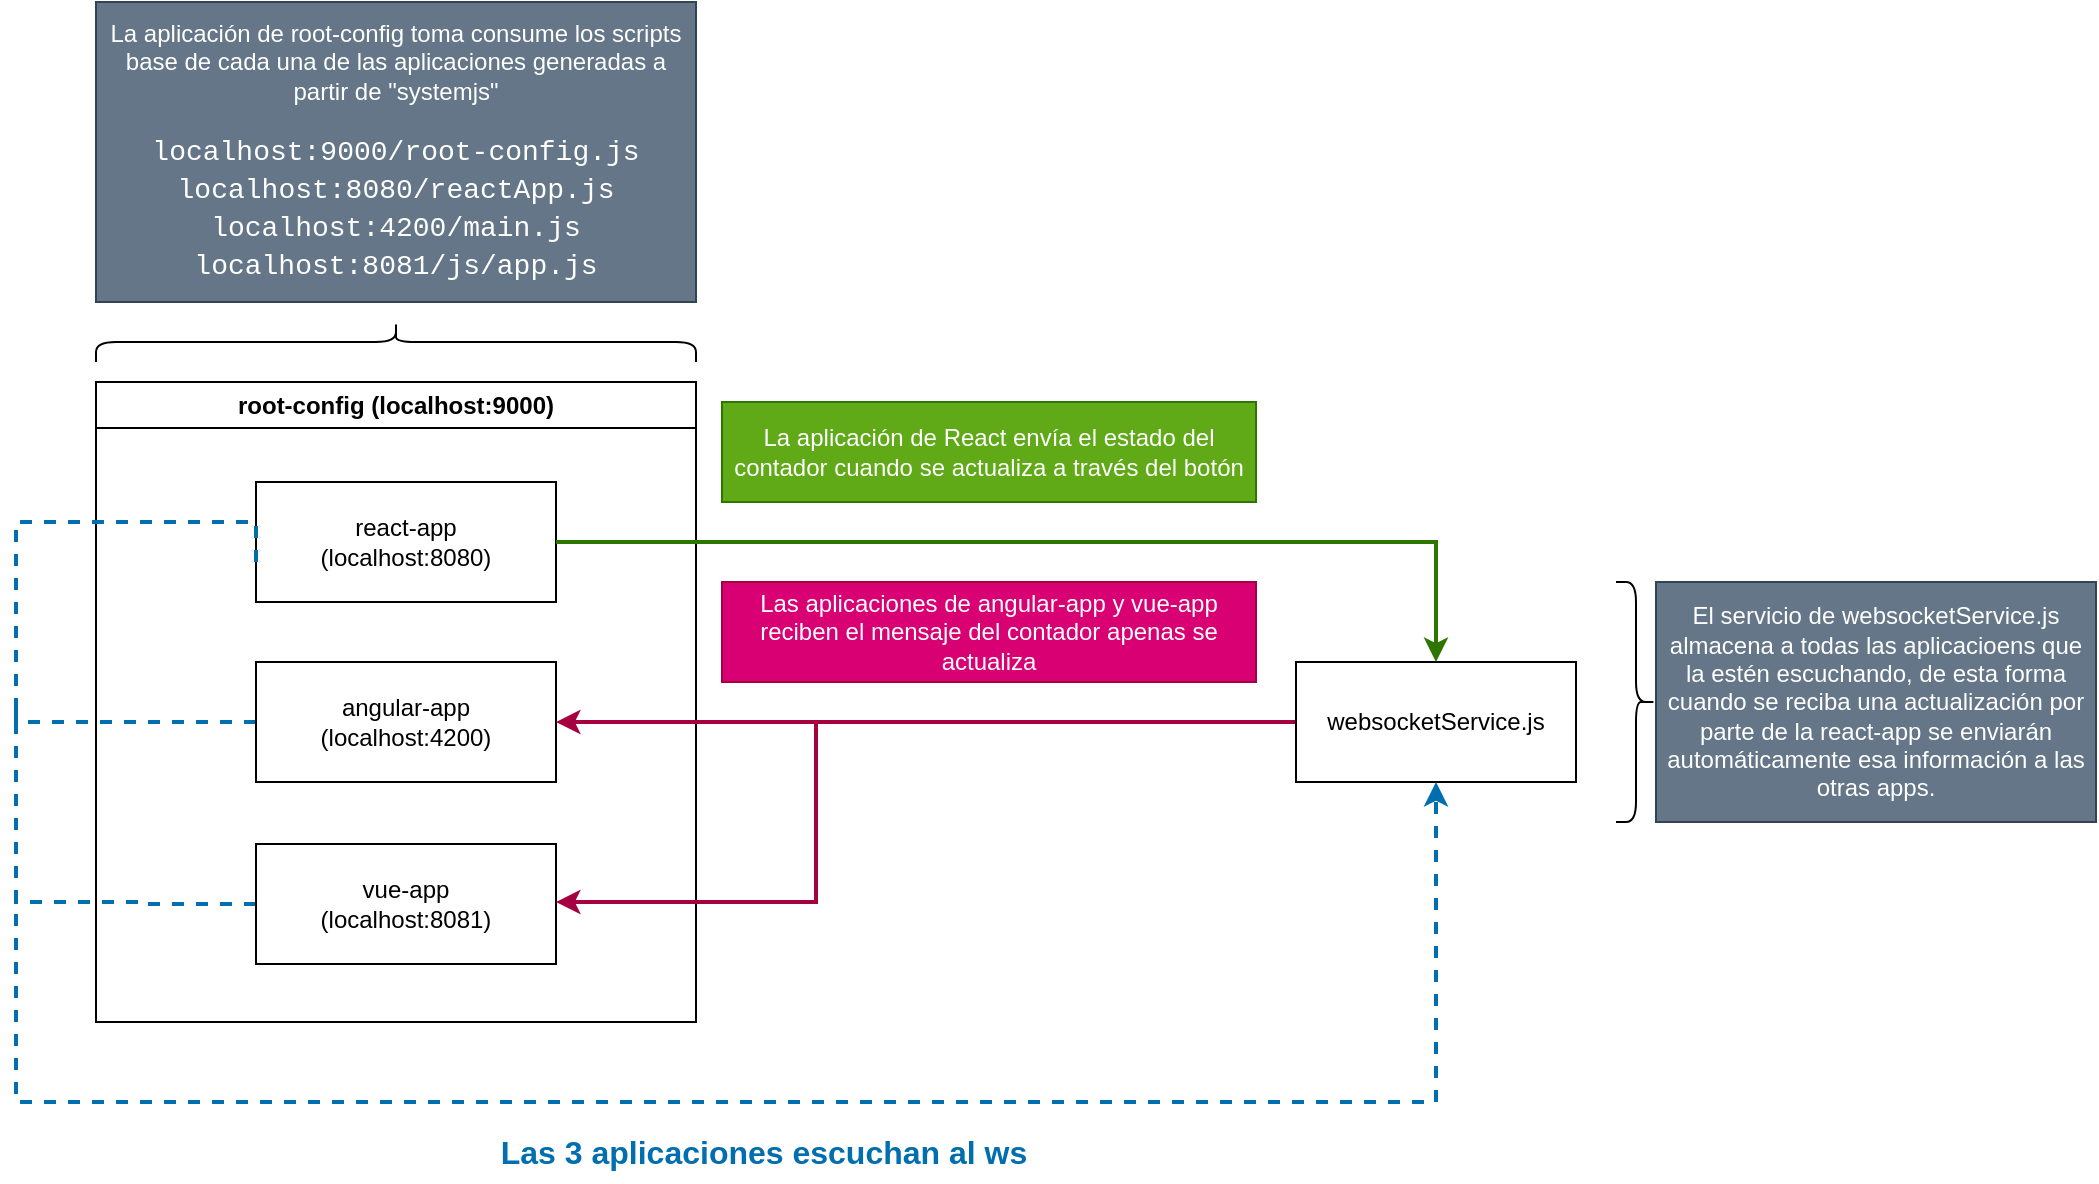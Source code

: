 <mxfile>
    <diagram name="Página-1" id="NR-jUbXNxlFBubLmtzdW">
        <mxGraphModel dx="1008" dy="1606" grid="1" gridSize="10" guides="1" tooltips="1" connect="1" arrows="1" fold="1" page="1" pageScale="1" pageWidth="827" pageHeight="1169" math="0" shadow="0">
            <root>
                <mxCell id="0"/>
                <mxCell id="1" parent="0"/>
                <mxCell id="XmWbMJ4j4ffJ6iV1jKb3-18" value="" style="group" parent="1" vertex="1" connectable="0">
                    <mxGeometry x="40" y="80" width="1040" height="400" as="geometry"/>
                </mxCell>
                <mxCell id="XmWbMJ4j4ffJ6iV1jKb3-1" value="root-config (localhost:9000)" style="swimlane;whiteSpace=wrap;html=1;" parent="XmWbMJ4j4ffJ6iV1jKb3-18" vertex="1">
                    <mxGeometry x="40" width="300" height="320" as="geometry"/>
                </mxCell>
                <mxCell id="XmWbMJ4j4ffJ6iV1jKb3-2" value="react-app&lt;br&gt;(localhost:8080)" style="rounded=0;whiteSpace=wrap;html=1;" parent="XmWbMJ4j4ffJ6iV1jKb3-1" vertex="1">
                    <mxGeometry x="80" y="50" width="150" height="60" as="geometry"/>
                </mxCell>
                <mxCell id="XmWbMJ4j4ffJ6iV1jKb3-11" style="edgeStyle=orthogonalEdgeStyle;rounded=0;orthogonalLoop=1;jettySize=auto;html=1;exitX=0;exitY=0.5;exitDx=0;exitDy=0;endArrow=none;endFill=0;dashed=1;fillColor=#1ba1e2;strokeColor=#006EAF;strokeWidth=2;" parent="XmWbMJ4j4ffJ6iV1jKb3-1" source="XmWbMJ4j4ffJ6iV1jKb3-3" edge="1">
                    <mxGeometry relative="1" as="geometry">
                        <mxPoint x="-40" y="160" as="targetPoint"/>
                        <Array as="points">
                            <mxPoint x="-40" y="170"/>
                        </Array>
                    </mxGeometry>
                </mxCell>
                <mxCell id="XmWbMJ4j4ffJ6iV1jKb3-3" value="angular-app&lt;br&gt;(localhost:4200)" style="rounded=0;whiteSpace=wrap;html=1;" parent="XmWbMJ4j4ffJ6iV1jKb3-1" vertex="1">
                    <mxGeometry x="80" y="140" width="150" height="60" as="geometry"/>
                </mxCell>
                <mxCell id="XmWbMJ4j4ffJ6iV1jKb3-12" style="edgeStyle=orthogonalEdgeStyle;rounded=0;orthogonalLoop=1;jettySize=auto;html=1;exitX=0;exitY=0.5;exitDx=0;exitDy=0;endArrow=none;endFill=0;dashed=1;fillColor=#1ba1e2;strokeColor=#006EAF;strokeWidth=2;" parent="XmWbMJ4j4ffJ6iV1jKb3-1" source="XmWbMJ4j4ffJ6iV1jKb3-4" edge="1">
                    <mxGeometry relative="1" as="geometry">
                        <mxPoint x="-40" y="250" as="targetPoint"/>
                        <Array as="points">
                            <mxPoint x="20" y="261"/>
                            <mxPoint x="20" y="260"/>
                            <mxPoint x="-40" y="260"/>
                        </Array>
                    </mxGeometry>
                </mxCell>
                <mxCell id="XmWbMJ4j4ffJ6iV1jKb3-4" value="vue-app&lt;br&gt;(localhost:8081)" style="rounded=0;whiteSpace=wrap;html=1;" parent="XmWbMJ4j4ffJ6iV1jKb3-1" vertex="1">
                    <mxGeometry x="80" y="231" width="150" height="60" as="geometry"/>
                </mxCell>
                <mxCell id="XmWbMJ4j4ffJ6iV1jKb3-8" style="rounded=0;orthogonalLoop=1;jettySize=auto;html=1;entryX=1;entryY=0.5;entryDx=0;entryDy=0;fillColor=#d80073;strokeColor=#A50040;strokeWidth=2;" parent="XmWbMJ4j4ffJ6iV1jKb3-1" edge="1">
                    <mxGeometry relative="1" as="geometry">
                        <mxPoint x="360" y="170" as="sourcePoint"/>
                        <mxPoint x="230" y="260" as="targetPoint"/>
                        <Array as="points">
                            <mxPoint x="360" y="260"/>
                        </Array>
                    </mxGeometry>
                </mxCell>
                <mxCell id="XmWbMJ4j4ffJ6iV1jKb3-7" style="rounded=0;orthogonalLoop=1;jettySize=auto;html=1;exitX=0;exitY=0.5;exitDx=0;exitDy=0;entryX=1;entryY=0.5;entryDx=0;entryDy=0;fillColor=#d80073;strokeColor=#A50040;strokeWidth=2;" parent="XmWbMJ4j4ffJ6iV1jKb3-18" source="XmWbMJ4j4ffJ6iV1jKb3-5" target="XmWbMJ4j4ffJ6iV1jKb3-3" edge="1">
                    <mxGeometry relative="1" as="geometry"/>
                </mxCell>
                <mxCell id="XmWbMJ4j4ffJ6iV1jKb3-5" value="websocketService.js" style="rounded=0;whiteSpace=wrap;html=1;" parent="XmWbMJ4j4ffJ6iV1jKb3-18" vertex="1">
                    <mxGeometry x="640" y="140" width="140" height="60" as="geometry"/>
                </mxCell>
                <mxCell id="XmWbMJ4j4ffJ6iV1jKb3-6" style="edgeStyle=orthogonalEdgeStyle;rounded=0;orthogonalLoop=1;jettySize=auto;html=1;exitX=1;exitY=0.5;exitDx=0;exitDy=0;entryX=0.5;entryY=0;entryDx=0;entryDy=0;fillColor=#60a917;strokeColor=#2D7600;strokeWidth=2;" parent="XmWbMJ4j4ffJ6iV1jKb3-18" source="XmWbMJ4j4ffJ6iV1jKb3-2" target="XmWbMJ4j4ffJ6iV1jKb3-5" edge="1">
                    <mxGeometry relative="1" as="geometry"/>
                </mxCell>
                <mxCell id="XmWbMJ4j4ffJ6iV1jKb3-10" style="edgeStyle=orthogonalEdgeStyle;rounded=0;orthogonalLoop=1;jettySize=auto;html=1;exitX=0;exitY=0.5;exitDx=0;exitDy=0;entryX=0.5;entryY=1;entryDx=0;entryDy=0;dashed=1;fillColor=#1ba1e2;strokeColor=#006EAF;strokeWidth=2;" parent="XmWbMJ4j4ffJ6iV1jKb3-18" target="XmWbMJ4j4ffJ6iV1jKb3-5" edge="1">
                    <mxGeometry relative="1" as="geometry">
                        <mxPoint x="550" y="220" as="targetPoint"/>
                        <mxPoint x="120" y="90" as="sourcePoint"/>
                        <Array as="points">
                            <mxPoint x="120" y="70"/>
                            <mxPoint y="70"/>
                            <mxPoint y="360"/>
                            <mxPoint x="710" y="360"/>
                        </Array>
                    </mxGeometry>
                </mxCell>
                <mxCell id="XmWbMJ4j4ffJ6iV1jKb3-13" value="Las 3 aplicaciones escuchan al ws" style="text;html=1;align=center;verticalAlign=middle;whiteSpace=wrap;rounded=0;fontColor=#006eaf;fontSize=16;fontStyle=1" parent="XmWbMJ4j4ffJ6iV1jKb3-18" vertex="1">
                    <mxGeometry x="209" y="370" width="330" height="30" as="geometry"/>
                </mxCell>
                <mxCell id="XmWbMJ4j4ffJ6iV1jKb3-14" value="La aplicación de React envía el estado del contador cuando se actualiza a través del botón" style="text;html=1;align=center;verticalAlign=middle;whiteSpace=wrap;rounded=0;fillColor=#60a917;fontColor=#ffffff;strokeColor=#2D7600;" parent="XmWbMJ4j4ffJ6iV1jKb3-18" vertex="1">
                    <mxGeometry x="353" y="10" width="267" height="50" as="geometry"/>
                </mxCell>
                <mxCell id="XmWbMJ4j4ffJ6iV1jKb3-15" value="Las aplicaciones de angular-app y vue-app reciben el mensaje del contador apenas se actualiza" style="text;html=1;align=center;verticalAlign=middle;whiteSpace=wrap;rounded=0;fillColor=#d80073;fontColor=#ffffff;strokeColor=#A50040;" parent="XmWbMJ4j4ffJ6iV1jKb3-18" vertex="1">
                    <mxGeometry x="353" y="100" width="267" height="50" as="geometry"/>
                </mxCell>
                <mxCell id="XmWbMJ4j4ffJ6iV1jKb3-16" value="" style="shape=curlyBracket;whiteSpace=wrap;html=1;rounded=1;flipH=1;labelPosition=right;verticalLabelPosition=middle;align=left;verticalAlign=middle;" parent="XmWbMJ4j4ffJ6iV1jKb3-18" vertex="1">
                    <mxGeometry x="800" y="100" width="20" height="120" as="geometry"/>
                </mxCell>
                <mxCell id="XmWbMJ4j4ffJ6iV1jKb3-17" value="El servicio de websocketService.js almacena a todas las aplicacioens que la estén escuchando, de esta forma cuando se reciba una actualización por parte de la react-app se enviarán automáticamente esa información a las otras apps." style="text;html=1;align=center;verticalAlign=middle;whiteSpace=wrap;rounded=0;fillColor=#647687;fontColor=#ffffff;strokeColor=#314354;" parent="XmWbMJ4j4ffJ6iV1jKb3-18" vertex="1">
                    <mxGeometry x="820" y="100" width="220" height="120" as="geometry"/>
                </mxCell>
                <mxCell id="4" value="" style="shape=curlyBracket;whiteSpace=wrap;html=1;rounded=1;flipH=1;labelPosition=right;verticalLabelPosition=middle;align=left;verticalAlign=middle;rotation=-90;" vertex="1" parent="1">
                    <mxGeometry x="220" y="-90" width="20" height="300" as="geometry"/>
                </mxCell>
                <mxCell id="5" value="La aplicación de root-config toma consume los scripts base de cada una de las aplicaciones generadas a partir de &quot;systemjs&quot;&lt;br&gt;&lt;br&gt;&lt;div style=&quot;font-family: Consolas, &amp;quot;Courier New&amp;quot;, monospace; font-size: 14px; line-height: 19px;&quot;&gt;&lt;div style=&quot;&quot;&gt;&lt;span style=&quot;background-color: rgb(100, 118, 135);&quot;&gt;localhost:9000/root-config.js&lt;/span&gt;&lt;/div&gt;&lt;div style=&quot;&quot;&gt;&lt;span style=&quot;background-color: rgb(100, 118, 135);&quot;&gt;localhost:8080/reactApp.js&lt;/span&gt;&lt;/div&gt;&lt;div style=&quot;&quot;&gt;&lt;span style=&quot;background-color: rgb(100, 118, 135);&quot;&gt;localhost:4200/main.js&lt;/span&gt;&lt;/div&gt;&lt;div style=&quot;&quot;&gt;&lt;span style=&quot;background-color: rgb(100, 118, 135);&quot;&gt;localhost:8081/js/app.js&lt;/span&gt;&lt;/div&gt;&lt;/div&gt;" style="text;html=1;align=center;verticalAlign=middle;whiteSpace=wrap;rounded=0;fillColor=#647687;fontColor=#ffffff;strokeColor=#314354;" vertex="1" parent="1">
                    <mxGeometry x="80" y="-110" width="300" height="150" as="geometry"/>
                </mxCell>
            </root>
        </mxGraphModel>
    </diagram>
</mxfile>